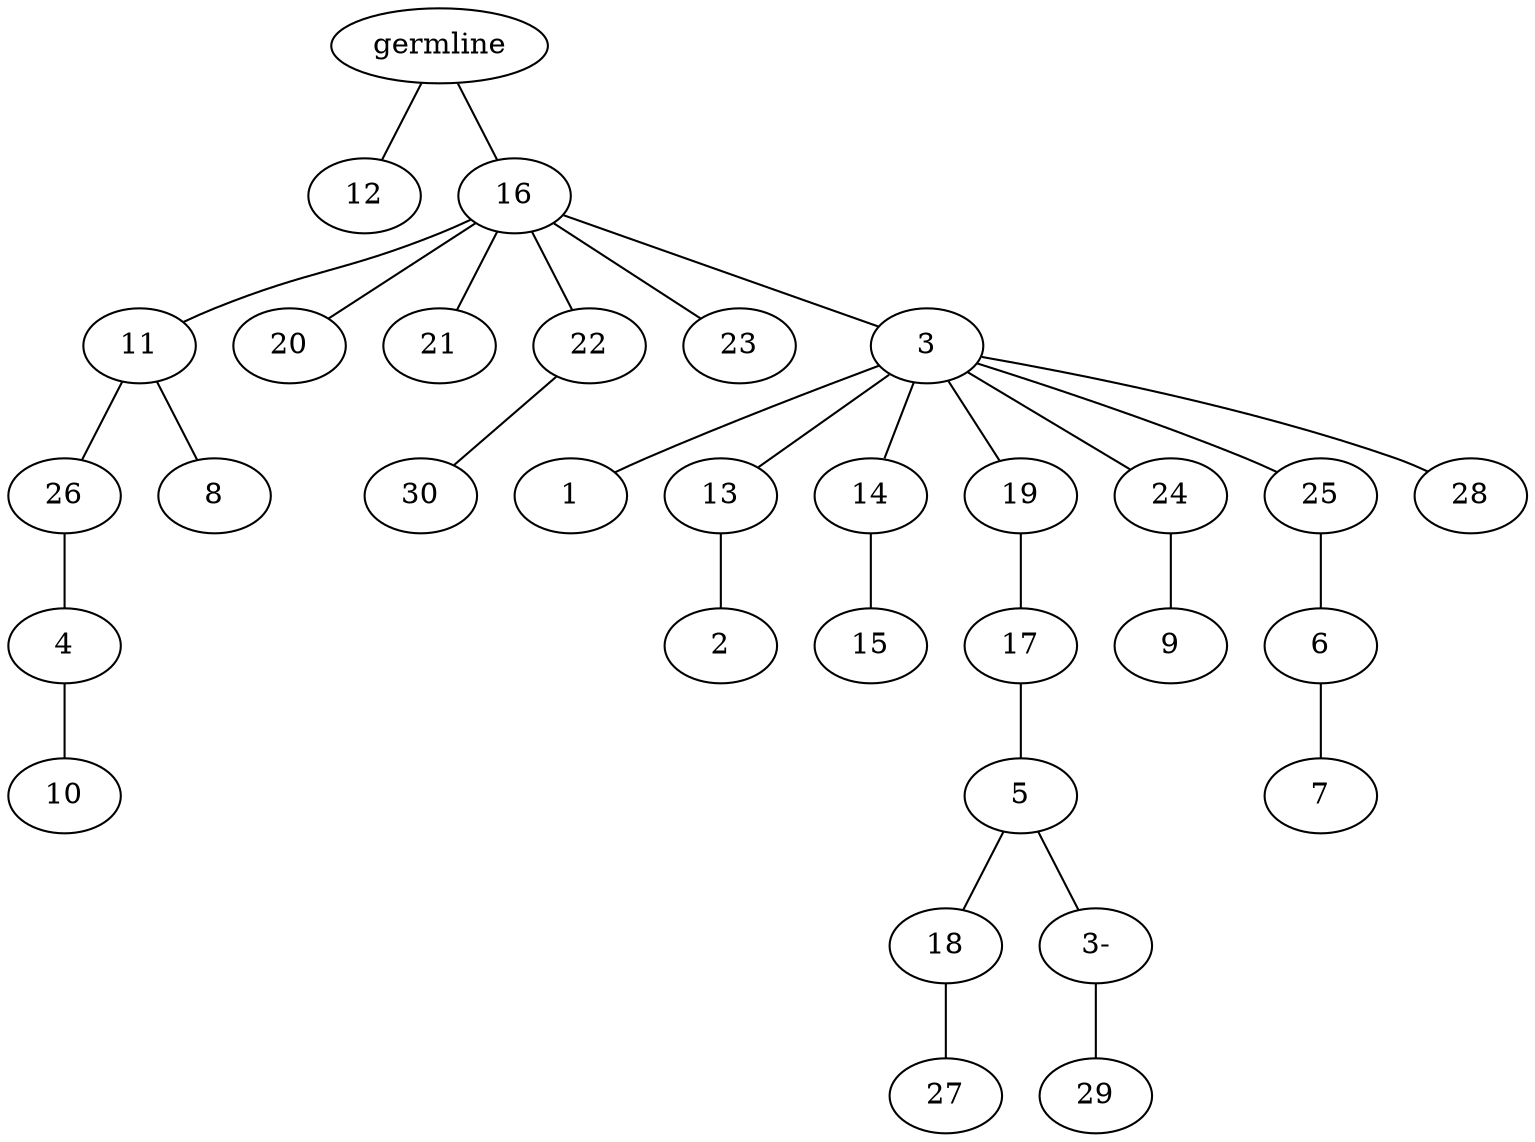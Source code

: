 graph tree {
    "140168735304384" [label="germline"];
    "140168735223520" [label="12"];
    "140168743410416" [label="16"];
    "140168743410176" [label="11"];
    "140168743410656" [label="26"];
    "140168743410992" [label="4"];
    "140168743411280" [label="10"];
    "140168743411520" [label="8"];
    "140168743409984" [label="20"];
    "140168743411232" [label="21"];
    "140168743411424" [label="22"];
    "140168743411472" [label="30"];
    "140168743411568" [label="23"];
    "140168743372928" [label="3"];
    "140168743374752" [label="1"];
    "140168743373984" [label="13"];
    "140168743374080" [label="2"];
    "140168743374656" [label="14"];
    "140168743373312" [label="15"];
    "140168743374704" [label="19"];
    "140168743374368" [label="17"];
    "140168743374560" [label="5"];
    "140168743372544" [label="18"];
    "140168743371392" [label="27"];
    "140168743394944" [label="3-"];
    "140168743395280" [label="29"];
    "140168743372160" [label="24"];
    "140168743374416" [label="9"];
    "140168743371824" [label="25"];
    "140168743372064" [label="6"];
    "140168743371968" [label="7"];
    "140168743372976" [label="28"];
    "140168735304384" -- "140168735223520";
    "140168735304384" -- "140168743410416";
    "140168743410416" -- "140168743410176";
    "140168743410416" -- "140168743409984";
    "140168743410416" -- "140168743411232";
    "140168743410416" -- "140168743411424";
    "140168743410416" -- "140168743411568";
    "140168743410416" -- "140168743372928";
    "140168743410176" -- "140168743410656";
    "140168743410176" -- "140168743411520";
    "140168743410656" -- "140168743410992";
    "140168743410992" -- "140168743411280";
    "140168743411424" -- "140168743411472";
    "140168743372928" -- "140168743374752";
    "140168743372928" -- "140168743373984";
    "140168743372928" -- "140168743374656";
    "140168743372928" -- "140168743374704";
    "140168743372928" -- "140168743372160";
    "140168743372928" -- "140168743371824";
    "140168743372928" -- "140168743372976";
    "140168743373984" -- "140168743374080";
    "140168743374656" -- "140168743373312";
    "140168743374704" -- "140168743374368";
    "140168743374368" -- "140168743374560";
    "140168743374560" -- "140168743372544";
    "140168743374560" -- "140168743394944";
    "140168743372544" -- "140168743371392";
    "140168743394944" -- "140168743395280";
    "140168743372160" -- "140168743374416";
    "140168743371824" -- "140168743372064";
    "140168743372064" -- "140168743371968";
}
